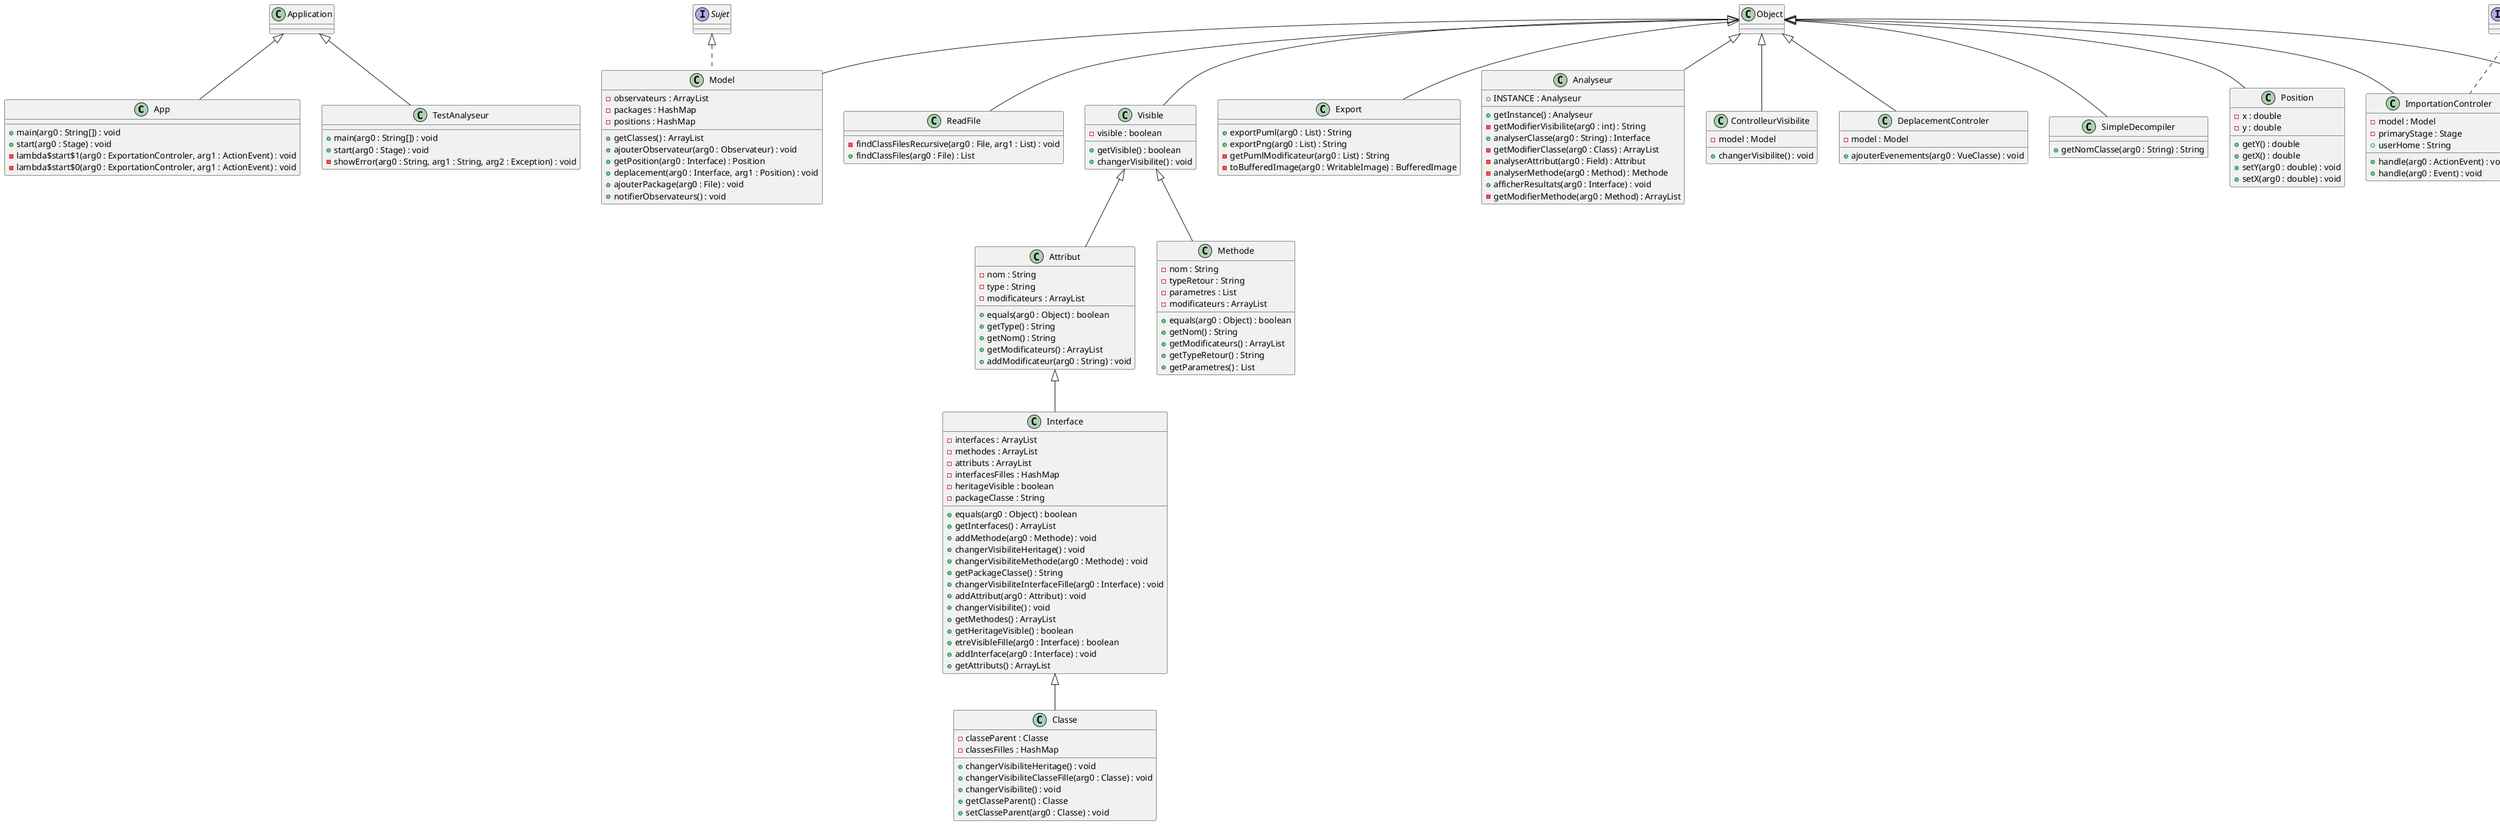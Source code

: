 @startuml
class App {
    + main(arg0 : String[]) : void
    + start(arg0 : Stage) : void
    - lambda$start$1(arg0 : ExportationControler, arg1 : ActionEvent) : void
    - lambda$start$0(arg0 : ExportationControler, arg1 : ActionEvent) : void
}
Application <|-- App
class TestAnalyseur {
    + main(arg0 : String[]) : void
    + start(arg0 : Stage) : void
    - showError(arg0 : String, arg1 : String, arg2 : Exception) : void
}
Application <|-- TestAnalyseur
class Model {
    - observateurs : ArrayList
    - packages : HashMap
    - positions : HashMap
    + getClasses() : ArrayList
    + ajouterObservateur(arg0 : Observateur) : void
    + getPosition(arg0 : Interface) : Position
    + deplacement(arg0 : Interface, arg1 : Position) : void
    + ajouterPackage(arg0 : File) : void
    + notifierObservateurs() : void
}
Object <|-- Model
interface Sujet {
}
Sujet <|.. Model
class Position {
    - x : double
    - y : double
    + getY() : double
    + getX() : double
    + setY(arg0 : double) : void
    + setX(arg0 : double) : void
}
Object <|-- Position
class ReadFile {
    - findClassFilesRecursive(arg0 : File, arg1 : List) : void
    + findClassFiles(arg0 : File) : List
}
Object <|-- ReadFile
class Attribut {
    - nom : String
    - type : String
    - modificateurs : ArrayList
    + equals(arg0 : Object) : boolean
    + getType() : String
    + getNom() : String
    + getModificateurs() : ArrayList
    + addModificateur(arg0 : String) : void
}
Visible <|-- Attribut
class Classe {
    - classeParent : Classe
    - classesFilles : HashMap
    + changerVisibiliteHeritage() : void
    + changerVisibiliteClasseFille(arg0 : Classe) : void
    + changerVisibilite() : void
    + getClasseParent() : Classe
    + setClasseParent(arg0 : Classe) : void
}
Interface <|-- Classe
class Export {
    + exportPuml(arg0 : List) : String
    + exportPng(arg0 : List) : String
    - getPumlModificateur(arg0 : List) : String
    - toBufferedImage(arg0 : WritableImage) : BufferedImage
}
Object <|-- Export
class Interface {
    - interfaces : ArrayList
    - methodes : ArrayList
    - attributs : ArrayList
    - interfacesFilles : HashMap
    - heritageVisible : boolean
    - packageClasse : String
    + equals(arg0 : Object) : boolean
    + getInterfaces() : ArrayList
    + addMethode(arg0 : Methode) : void
    + changerVisibiliteHeritage() : void
    + changerVisibiliteMethode(arg0 : Methode) : void
    + getPackageClasse() : String
    + changerVisibiliteInterfaceFille(arg0 : Interface) : void
    + addAttribut(arg0 : Attribut) : void
    + changerVisibilite() : void
    + getMethodes() : ArrayList
    + getHeritageVisible() : boolean
    + etreVisibleFille(arg0 : Interface) : boolean
    + addInterface(arg0 : Interface) : void
    + getAttributs() : ArrayList
}
Attribut <|-- Interface
class Methode {
    - nom : String
    - typeRetour : String
    - parametres : List
    - modificateurs : ArrayList
    + equals(arg0 : Object) : boolean
    + getNom() : String
    + getModificateurs() : ArrayList
    + getTypeRetour() : String
    + getParametres() : List
}
Visible <|-- Methode
class Visible {
    - visible : boolean
    + getVisible() : boolean
    + changerVisibilite() : void
}
Object <|-- Visible
class Analyseur {
    + INSTANCE : Analyseur
    + getInstance() : Analyseur
    - getModifierVisibilite(arg0 : int) : String
    + analyserClasse(arg0 : String) : Interface
    - getModifierClasse(arg0 : Class) : ArrayList
    - analyserAttribut(arg0 : Field) : Attribut
    - analyserMethode(arg0 : Method) : Methode
    + afficherResultats(arg0 : Interface) : void
    - getModifierMethode(arg0 : Method) : ArrayList
}
Object <|-- Analyseur
class VueClasse {
    - classe : Interface
    - getModificateurClasse(arg0 : ArrayList, arg1 : Label) : DecorateurLabel
    - getModificateur(arg0 : ArrayList, arg1 : Label) : DecorateurLabel
    + getClasse() : Interface
}
StackPane <|-- VueClasse
class VuePrincipale {
    - vues : HashMap
    + actualiser(arg0 : Sujet) : void
}
StackPane <|-- VuePrincipale
interface Observateur {
}
Observateur <|.. VuePrincipale
class ControlleurVisibilite {
    - model : Model
    + changerVisibilite() : void
}
Object <|-- ControlleurVisibilite
class DeplacementControler {
    - model : Model
    + ajouterEvenements(arg0 : VueClasse) : void
}
Object <|-- DeplacementControler
class ExportationControler {
    + model : Model
    - exportType : String
    + handle(arg0 : Event) : void
    + handle(arg0 : ActionEvent) : void
    + setExportType(arg0 : String) : void
}
Object <|-- ExportationControler
interface EventHandler {
}
EventHandler <|.. ExportationControler
class ImportationControler {
    - model : Model
    - primaryStage : Stage
    + userHome : String
    + handle(arg0 : ActionEvent) : void
    + handle(arg0 : Event) : void
}
Object <|-- ImportationControler
interface EventHandler {
}
EventHandler <|.. ImportationControler
class AbstractDecorateur {
}
DecorateurLabel <|-- AbstractDecorateur
class DecorateurLabel {
    + getLabelHeight() : double
    + getLabelWidth() : double
}
Label <|-- DecorateurLabel
class InterfaceDecorateur {
}
DecorateurLabel <|-- InterfaceDecorateur
class ItaliqueDecorateur {
}
DecorateurLabel <|-- ItaliqueDecorateur
class PrivateDecorateur {
}
DecorateurLabel <|-- PrivateDecorateur
class ProtectedDecorateur {
}
DecorateurLabel <|-- ProtectedDecorateur
class PublicDecorateur {
}
DecorateurLabel <|-- PublicDecorateur
class SoulignementDecorateur {
}
DecorateurLabel <|-- SoulignementDecorateur
class LoaderExterne {
    + loader : LoaderExterne
    + getInstance() : LoaderExterne
    + loadClassFromFile(arg0 : String) : Class
    - readFileAsBytes(arg0 : File) : byte[]
}
ClassLoader <|-- LoaderExterne
class SimpleDecompiler {
    + getNomClasse(arg0 : String) : String
}
Object <|-- SimpleDecompiler
@enduml
